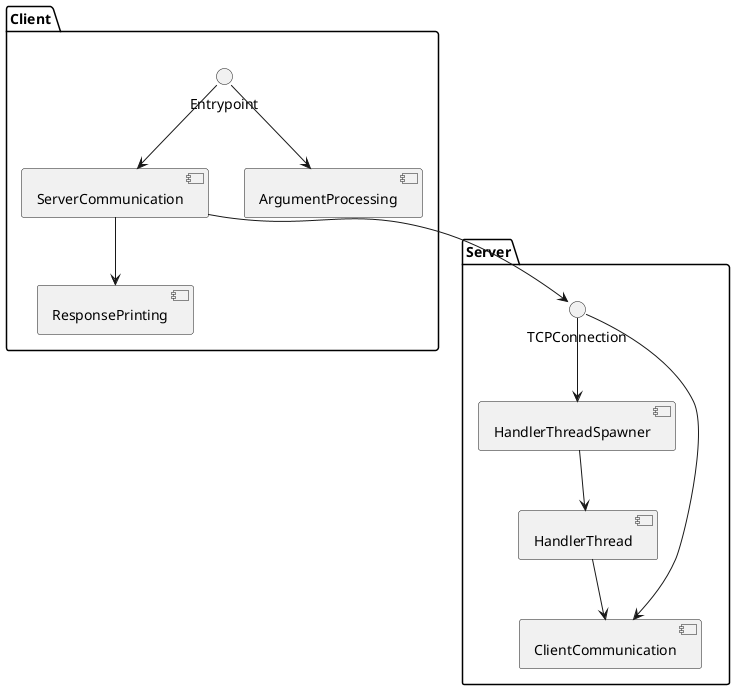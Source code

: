 @startuml

package Server {
  TCPConnection --> [HandlerThreadSpawner]
  TCPConnection --> [ClientCommunication]
  [HandlerThreadSpawner] --> [HandlerThread]
  [HandlerThread] --> [ClientCommunication]
}

package Client {
  Entrypoint --> [ServerCommunication]
  Entrypoint --> [ArgumentProcessing]
  [ServerCommunication] --> [ResponsePrinting]
  [ServerCommunication] --> TCPConnection
}

@enduml
